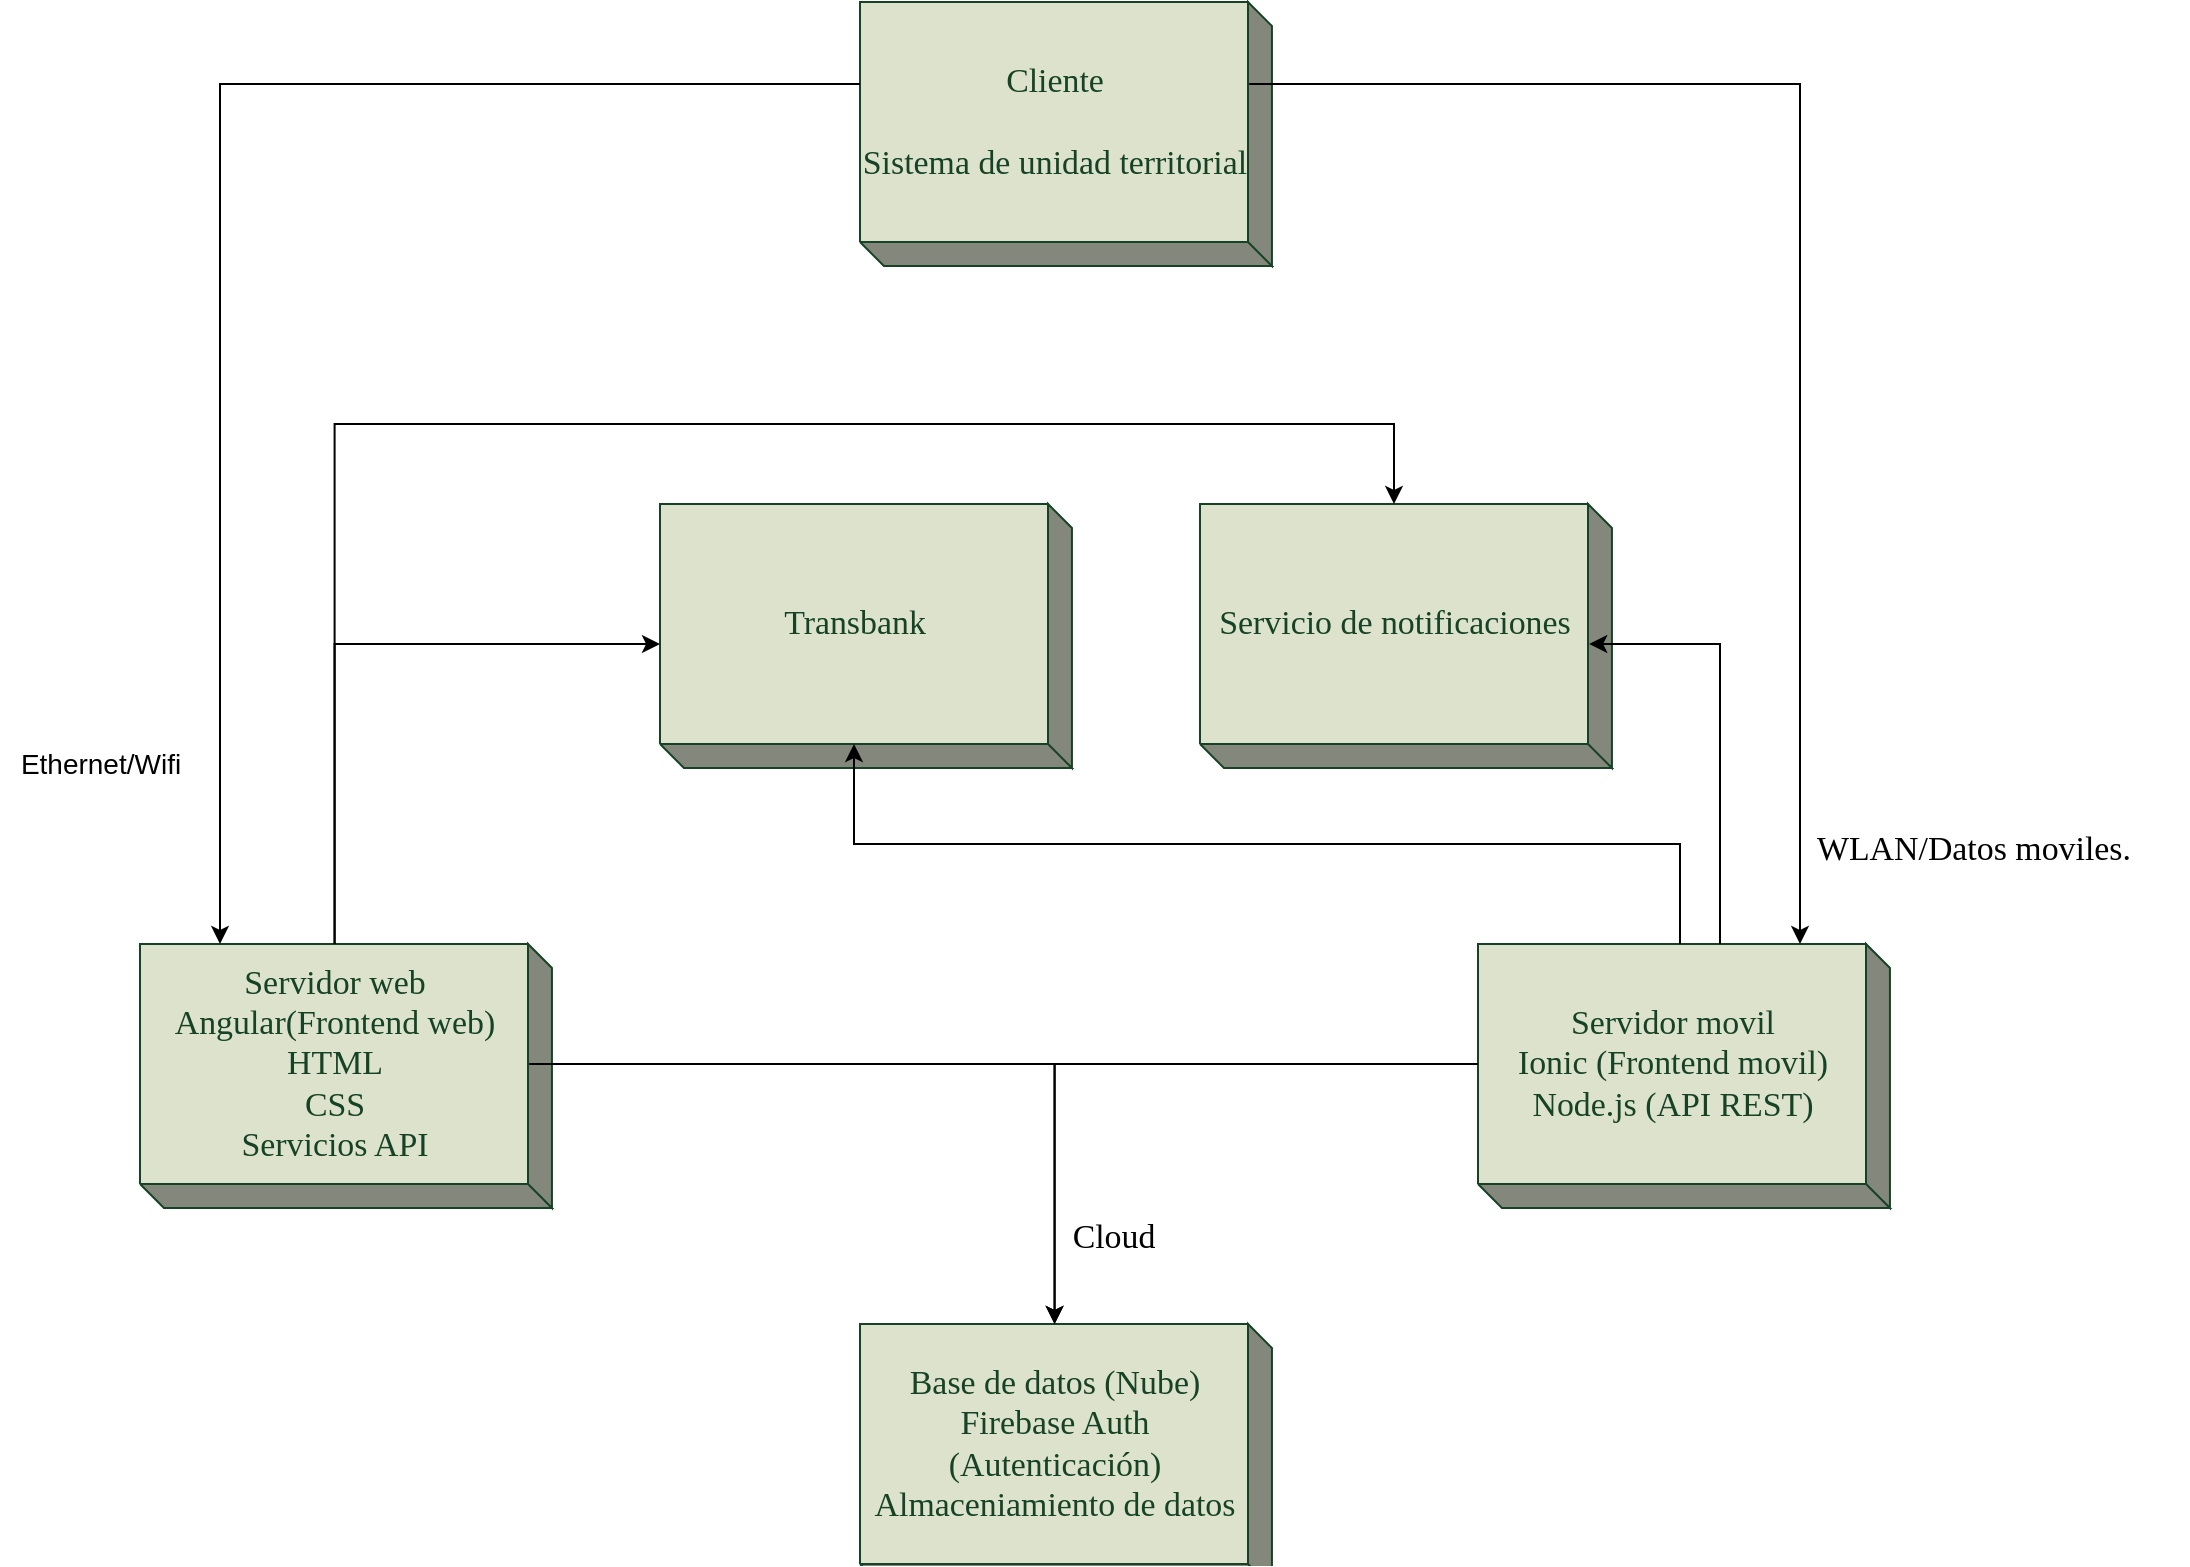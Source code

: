 <mxfile version="24.7.16">
  <diagram name="Página-1" id="Page-1">
    <mxGraphModel grid="1" page="1" gridSize="10" guides="1" tooltips="1" connect="1" arrows="1" fold="1" pageScale="1" pageWidth="827" pageHeight="1169" math="0" shadow="0">
      <root>
        <mxCell id="0" />
        <mxCell id="1" parent="0" />
        <UserObject label="" tags="Fondo" id="AkRJ-geDAVfX3eqc2Z65-32">
          <mxCell style="vsdxID=1;fillColor=none;gradientColor=none;strokeColor=none;points=[];labelBackgroundColor=none;rounded=0;html=1;whiteSpace=wrap;" vertex="1" parent="1">
            <mxGeometry x="-450" y="660" width="194" height="120" as="geometry" />
          </mxCell>
        </UserObject>
        <mxCell id="AkRJ-geDAVfX3eqc2Z65-33" style="vsdxID=2;fillColor=#84877b;gradientColor=none;shape=stencil(UzV2Ls5ILEhVNTIoLinKz04tz0wpyVA1dlE1MsrMy0gtyiwBslSNXVWNndPyi1LTi/JL81Ig/IJEkEoQKze/DGRCBUSfAUiHkUElhGdoAOG7QZTmZOYhKYVJkqUYr1IzPUNzNKNJU45fPUnOJs1w0lTjdQiQgYiktMycHEgcI8ujRypQCJIgjF0B);strokeColor=#164326;spacingTop=-3;spacingBottom=-3;spacingLeft=-3;spacingRight=-3;points=[];labelBackgroundColor=none;rounded=0;html=1;whiteSpace=wrap;" vertex="1" parent="AkRJ-geDAVfX3eqc2Z65-32">
          <mxGeometry width="194" height="120" as="geometry" />
        </mxCell>
        <mxCell id="AkRJ-geDAVfX3eqc2Z65-34" style="vsdxID=3;fillColor=#dde2cd;gradientColor=none;shape=stencil(nZBLDoAgDERP0z3SIyjew0SURgSD+Lu9kMZoXLhwN9O+tukAlrNpJg1SzDH4QW/URgNYgZTkjA4UkwJUgGXng+6DX1zLfmoymdXo17xh5zmRJ6Q42BWCfc2oJfdAr+Yv+AP9Cb7OJ3H/2JG1HNGz/84klThPVCc=);strokeColor=#164326;points=[];labelBackgroundColor=none;rounded=0;html=1;whiteSpace=wrap;" vertex="1" parent="AkRJ-geDAVfX3eqc2Z65-32">
          <mxGeometry width="194" height="120" as="geometry" />
        </mxCell>
        <mxCell id="AkRJ-geDAVfX3eqc2Z65-35" value="&lt;div style=&quot;font-size: 1px&quot;&gt;&lt;font style=&quot;font-size:16.93px;font-family:Calibri;color:#164326;direction:ltr;letter-spacing:0px;line-height:120%;opacity:1&quot;&gt;Servidor web&lt;br&gt;Angular(Frontend web)&lt;br&gt;HTML&lt;br&gt;CSS&lt;br&gt;Servicios API&lt;/font&gt;&lt;/div&gt;" style="text;vsdxID=1;fillColor=none;gradientColor=none;strokeColor=none;points=[];labelBackgroundColor=none;rounded=0;html=1;whiteSpace=wrap;verticalAlign=middle;align=center;overflow=width;;html=1;" vertex="1" parent="AkRJ-geDAVfX3eqc2Z65-32">
          <mxGeometry width="194.6" height="120" as="geometry" />
        </mxCell>
        <mxCell id="AkRJ-geDAVfX3eqc2Z65-81" value="&lt;font style=&quot;font-size: 14px;&quot;&gt;Ethernet/Wifi&lt;/font&gt;" style="text;html=1;align=center;verticalAlign=middle;resizable=0;points=[];autosize=1;strokeColor=none;fillColor=none;" vertex="1" parent="1">
          <mxGeometry x="-520" y="555" width="100" height="30" as="geometry" />
        </mxCell>
        <UserObject label="&lt;div style=&quot;font-size: 1px&quot;&gt;&lt;font style=&quot;font-size:16.93px;font-family:Calibri;color:#000000;direction:ltr;letter-spacing:0px;line-height:120%;opacity:1&quot;&gt;WLAN/Datos moviles.&lt;br/&gt;&lt;/font&gt;&lt;/div&gt;" tags="Fondo" id="AkRJ-geDAVfX3eqc2Z65-82">
          <mxCell style="verticalAlign=middle;align=center;overflow=width;vsdxID=17;fillColor=none;gradientColor=none;shape=stencil(nZBLDoAgDERP0z3SIyjew0SURgSD+Lu9kMZoXLhwN9O+tukAlrNpJg1SzDH4QW/URgNYgZTkjA4UkwJUgGXng+6DX1zLfmoymdXo17xh5zmRJ6Q42BWCfc2oJfdAr+Yv+AP9Cb7OJ3H/2JG1HNGz/84klThPVCc=);strokeColor=none;points=[];labelBackgroundColor=none;rounded=0;html=1;whiteSpace=wrap;" vertex="1" parent="1">
            <mxGeometry x="360" y="599" width="214" height="28" as="geometry" />
          </mxCell>
        </UserObject>
        <UserObject label="&lt;div style=&quot;font-size: 1px&quot;&gt;&lt;font style=&quot;font-size:16.93px;font-family:Calibri;color:#000000;direction:ltr;letter-spacing:0px;line-height:120%;opacity:1&quot;&gt;Cloud&lt;/font&gt;&lt;/div&gt;&lt;div style=&quot;font-size: 1px&quot;&gt;&lt;font style=&quot;font-size:16.93px;font-family:Calibri;color:#000000;direction:ltr;letter-spacing:0px;line-height:120%;opacity:1&quot;&gt;&lt;br&gt;&lt;/font&gt;&lt;/div&gt;" tags="Fondo" id="AkRJ-geDAVfX3eqc2Z65-83">
          <mxCell style="verticalAlign=middle;align=center;overflow=width;vsdxID=17;fillColor=none;gradientColor=none;shape=stencil(nZBLDoAgDERP0z3SIyjew0SURgSD+Lu9kMZoXLhwN9O+tukAlrNpJg1SzDH4QW/URgNYgZTkjA4UkwJUgGXng+6DX1zLfmoymdXo17xh5zmRJ6Q42BWCfc2oJfdAr+Yv+AP9Cb7OJ3H/2JG1HNGz/84klThPVCc=);strokeColor=none;points=[];labelBackgroundColor=none;rounded=0;html=1;whiteSpace=wrap;" vertex="1" parent="1">
            <mxGeometry x="-70" y="796" width="214" height="28" as="geometry" />
          </mxCell>
        </UserObject>
        <UserObject label="" tags="Fondo" id="kxKSI7Xxm7JILPNz0a0a-32">
          <mxCell style="vsdxID=1;fillColor=none;gradientColor=none;strokeColor=none;points=[];labelBackgroundColor=none;rounded=0;html=1;whiteSpace=wrap;" vertex="1" parent="1">
            <mxGeometry x="219" y="660" width="194" height="120" as="geometry" />
          </mxCell>
        </UserObject>
        <mxCell id="kxKSI7Xxm7JILPNz0a0a-33" style="vsdxID=2;fillColor=#84877b;gradientColor=none;shape=stencil(UzV2Ls5ILEhVNTIoLinKz04tz0wpyVA1dlE1MsrMy0gtyiwBslSNXVWNndPyi1LTi/JL81Ig/IJEkEoQKze/DGRCBUSfAUiHkUElhGdoAOG7QZTmZOYhKYVJkqUYr1IzPUNzNKNJU45fPUnOJs1w0lTjdQiQgYiktMycHEgcI8ujRypQCJIgjF0B);strokeColor=#164326;spacingTop=-3;spacingBottom=-3;spacingLeft=-3;spacingRight=-3;points=[];labelBackgroundColor=none;rounded=0;html=1;whiteSpace=wrap;" vertex="1" parent="kxKSI7Xxm7JILPNz0a0a-32">
          <mxGeometry width="194" height="120" as="geometry" />
        </mxCell>
        <mxCell id="kxKSI7Xxm7JILPNz0a0a-34" style="vsdxID=3;fillColor=#dde2cd;gradientColor=none;shape=stencil(nZBLDoAgDERP0z3SIyjew0SURgSD+Lu9kMZoXLhwN9O+tukAlrNpJg1SzDH4QW/URgNYgZTkjA4UkwJUgGXng+6DX1zLfmoymdXo17xh5zmRJ6Q42BWCfc2oJfdAr+Yv+AP9Cb7OJ3H/2JG1HNGz/84klThPVCc=);strokeColor=#164326;points=[];labelBackgroundColor=none;rounded=0;html=1;whiteSpace=wrap;" vertex="1" parent="kxKSI7Xxm7JILPNz0a0a-32">
          <mxGeometry width="194" height="120" as="geometry" />
        </mxCell>
        <mxCell id="kxKSI7Xxm7JILPNz0a0a-35" value="&lt;div style=&quot;font-size: 1px&quot;&gt;&lt;font style=&quot;font-size:16.93px;font-family:Calibri;color:#164326;direction:ltr;letter-spacing:0px;line-height:120%;opacity:1&quot;&gt;Servidor movil&lt;br&gt;Ionic (Frontend movil)&lt;/font&gt;&lt;/div&gt;&lt;div style=&quot;font-size: 1px&quot;&gt;&lt;font style=&quot;font-size:16.93px;font-family:Calibri;color:#164326;direction:ltr;letter-spacing:0px;line-height:120%;opacity:1&quot;&gt;Node.js (API REST)&lt;/font&gt;&lt;/div&gt;" style="text;vsdxID=1;fillColor=none;gradientColor=none;strokeColor=none;points=[];labelBackgroundColor=none;rounded=0;html=1;whiteSpace=wrap;verticalAlign=middle;align=center;overflow=width;;html=1;" vertex="1" parent="kxKSI7Xxm7JILPNz0a0a-32">
          <mxGeometry width="194.6" height="120" as="geometry" />
        </mxCell>
        <UserObject label="" tags="Fondo" id="kxKSI7Xxm7JILPNz0a0a-41">
          <mxCell style="vsdxID=1;fillColor=none;gradientColor=none;strokeColor=none;points=[];labelBackgroundColor=none;rounded=0;html=1;whiteSpace=wrap;" vertex="1" parent="1">
            <mxGeometry x="80" y="440" width="194" height="120" as="geometry" />
          </mxCell>
        </UserObject>
        <mxCell id="kxKSI7Xxm7JILPNz0a0a-42" style="vsdxID=2;fillColor=#84877b;gradientColor=none;shape=stencil(UzV2Ls5ILEhVNTIoLinKz04tz0wpyVA1dlE1MsrMy0gtyiwBslSNXVWNndPyi1LTi/JL81Ig/IJEkEoQKze/DGRCBUSfAUiHkUElhGdoAOG7QZTmZOYhKYVJkqUYr1IzPUNzNKNJU45fPUnOJs1w0lTjdQiQgYiktMycHEgcI8ujRypQCJIgjF0B);strokeColor=#164326;spacingTop=-3;spacingBottom=-3;spacingLeft=-3;spacingRight=-3;points=[];labelBackgroundColor=none;rounded=0;html=1;whiteSpace=wrap;" vertex="1" parent="kxKSI7Xxm7JILPNz0a0a-41">
          <mxGeometry width="194" height="120" as="geometry" />
        </mxCell>
        <mxCell id="kxKSI7Xxm7JILPNz0a0a-43" style="vsdxID=3;fillColor=#dde2cd;gradientColor=none;shape=stencil(nZBLDoAgDERP0z3SIyjew0SURgSD+Lu9kMZoXLhwN9O+tukAlrNpJg1SzDH4QW/URgNYgZTkjA4UkwJUgGXng+6DX1zLfmoymdXo17xh5zmRJ6Q42BWCfc2oJfdAr+Yv+AP9Cb7OJ3H/2JG1HNGz/84klThPVCc=);strokeColor=#164326;points=[];labelBackgroundColor=none;rounded=0;html=1;whiteSpace=wrap;" vertex="1" parent="kxKSI7Xxm7JILPNz0a0a-41">
          <mxGeometry width="194" height="120" as="geometry" />
        </mxCell>
        <mxCell id="kxKSI7Xxm7JILPNz0a0a-44" value="&lt;div style=&quot;&quot;&gt;&lt;font face=&quot;Calibri&quot; color=&quot;#164326&quot;&gt;&lt;span style=&quot;font-size: 16.93px;&quot;&gt;Servicio de notificaciones&lt;/span&gt;&lt;/font&gt;&lt;/div&gt;" style="text;vsdxID=1;fillColor=none;gradientColor=none;strokeColor=none;points=[];labelBackgroundColor=none;rounded=0;html=1;whiteSpace=wrap;verticalAlign=middle;align=center;overflow=width;;html=1;" vertex="1" parent="kxKSI7Xxm7JILPNz0a0a-41">
          <mxGeometry width="194.6" height="120" as="geometry" />
        </mxCell>
        <UserObject label="" tags="Fondo" id="kxKSI7Xxm7JILPNz0a0a-45">
          <mxCell style="vsdxID=1;fillColor=none;gradientColor=none;strokeColor=none;points=[];labelBackgroundColor=none;rounded=0;html=1;whiteSpace=wrap;" vertex="1" parent="1">
            <mxGeometry x="-190" y="440" width="194" height="120" as="geometry" />
          </mxCell>
        </UserObject>
        <mxCell id="kxKSI7Xxm7JILPNz0a0a-46" style="vsdxID=2;fillColor=#84877b;gradientColor=none;shape=stencil(UzV2Ls5ILEhVNTIoLinKz04tz0wpyVA1dlE1MsrMy0gtyiwBslSNXVWNndPyi1LTi/JL81Ig/IJEkEoQKze/DGRCBUSfAUiHkUElhGdoAOG7QZTmZOYhKYVJkqUYr1IzPUNzNKNJU45fPUnOJs1w0lTjdQiQgYiktMycHEgcI8ujRypQCJIgjF0B);strokeColor=#164326;spacingTop=-3;spacingBottom=-3;spacingLeft=-3;spacingRight=-3;points=[];labelBackgroundColor=none;rounded=0;html=1;whiteSpace=wrap;" vertex="1" parent="kxKSI7Xxm7JILPNz0a0a-45">
          <mxGeometry width="194" height="120" as="geometry" />
        </mxCell>
        <mxCell id="kxKSI7Xxm7JILPNz0a0a-47" style="vsdxID=3;fillColor=#dde2cd;gradientColor=none;shape=stencil(nZBLDoAgDERP0z3SIyjew0SURgSD+Lu9kMZoXLhwN9O+tukAlrNpJg1SzDH4QW/URgNYgZTkjA4UkwJUgGXng+6DX1zLfmoymdXo17xh5zmRJ6Q42BWCfc2oJfdAr+Yv+AP9Cb7OJ3H/2JG1HNGz/84klThPVCc=);strokeColor=#164326;points=[];labelBackgroundColor=none;rounded=0;html=1;whiteSpace=wrap;" vertex="1" parent="kxKSI7Xxm7JILPNz0a0a-45">
          <mxGeometry width="194" height="120" as="geometry" />
        </mxCell>
        <mxCell id="kxKSI7Xxm7JILPNz0a0a-48" value="&lt;div style=&quot;&quot;&gt;&lt;font face=&quot;Calibri&quot; color=&quot;#164326&quot;&gt;&lt;span style=&quot;font-size: 16.93px;&quot;&gt;Transbank&lt;/span&gt;&lt;/font&gt;&lt;/div&gt;" style="text;vsdxID=1;fillColor=none;gradientColor=none;strokeColor=none;points=[];labelBackgroundColor=none;rounded=0;html=1;whiteSpace=wrap;verticalAlign=middle;align=center;overflow=width;;html=1;" vertex="1" parent="kxKSI7Xxm7JILPNz0a0a-45">
          <mxGeometry width="194.6" height="120" as="geometry" />
        </mxCell>
        <UserObject label="" tags="Fondo" id="kxKSI7Xxm7JILPNz0a0a-51">
          <mxCell style="vsdxID=1;fillColor=none;gradientColor=none;strokeColor=none;points=[];labelBackgroundColor=none;rounded=0;html=1;whiteSpace=wrap;" vertex="1" parent="1">
            <mxGeometry x="-90" y="189" width="194" height="120" as="geometry" />
          </mxCell>
        </UserObject>
        <mxCell id="kxKSI7Xxm7JILPNz0a0a-52" style="vsdxID=2;fillColor=#84877b;gradientColor=none;shape=stencil(UzV2Ls5ILEhVNTIoLinKz04tz0wpyVA1dlE1MsrMy0gtyiwBslSNXVWNndPyi1LTi/JL81Ig/IJEkEoQKze/DGRCBUSfAUiHkUElhGdoAOG7QZTmZOYhKYVJkqUYr1IzPUNzNKNJU45fPUnOJs1w0lTjdQiQgYiktMycHEgcI8ujRypQCJIgjF0B);strokeColor=#164326;spacingTop=-3;spacingBottom=-3;spacingLeft=-3;spacingRight=-3;points=[];labelBackgroundColor=none;rounded=0;html=1;whiteSpace=wrap;" vertex="1" parent="kxKSI7Xxm7JILPNz0a0a-51">
          <mxGeometry width="194" height="120" as="geometry" />
        </mxCell>
        <mxCell id="kxKSI7Xxm7JILPNz0a0a-53" style="vsdxID=3;fillColor=#dde2cd;gradientColor=none;shape=stencil(nZBLDoAgDERP0z3SIyjew0SURgSD+Lu9kMZoXLhwN9O+tukAlrNpJg1SzDH4QW/URgNYgZTkjA4UkwJUgGXng+6DX1zLfmoymdXo17xh5zmRJ6Q42BWCfc2oJfdAr+Yv+AP9Cb7OJ3H/2JG1HNGz/84klThPVCc=);strokeColor=#164326;points=[];labelBackgroundColor=none;rounded=0;html=1;whiteSpace=wrap;" vertex="1" parent="kxKSI7Xxm7JILPNz0a0a-51">
          <mxGeometry width="194" height="120" as="geometry" />
        </mxCell>
        <mxCell id="kxKSI7Xxm7JILPNz0a0a-54" value="&lt;div style=&quot;font-size: 1px&quot;&gt;&lt;font style=&quot;font-size:16.93px;font-family:Calibri;color:#164326;direction:ltr;letter-spacing:0px;line-height:120%;opacity:1&quot;&gt;Cliente&lt;br&gt;&lt;br&gt;Sistema de unidad territorial&lt;br&gt;&lt;/font&gt;&lt;/div&gt;" style="text;vsdxID=1;fillColor=none;gradientColor=none;strokeColor=none;points=[];labelBackgroundColor=none;rounded=0;html=1;whiteSpace=wrap;verticalAlign=middle;align=center;overflow=width;;html=1;" vertex="1" parent="kxKSI7Xxm7JILPNz0a0a-51">
          <mxGeometry width="194.6" height="120" as="geometry" />
        </mxCell>
        <UserObject label="" tags="Fondo" id="kxKSI7Xxm7JILPNz0a0a-55">
          <mxCell style="vsdxID=1;fillColor=none;gradientColor=none;strokeColor=none;points=[];labelBackgroundColor=none;rounded=0;html=1;whiteSpace=wrap;" vertex="1" parent="1">
            <mxGeometry x="-90" y="850" width="194" height="120" as="geometry" />
          </mxCell>
        </UserObject>
        <mxCell id="kxKSI7Xxm7JILPNz0a0a-56" style="vsdxID=2;fillColor=#84877b;gradientColor=none;shape=stencil(UzV2Ls5ILEhVNTIoLinKz04tz0wpyVA1dlE1MsrMy0gtyiwBslSNXVWNndPyi1LTi/JL81Ig/IJEkEoQKze/DGRCBUSfAUiHkUElhGdoAOG7QZTmZOYhKYVJkqUYr1IzPUNzNKNJU45fPUnOJs1w0lTjdQiQgYiktMycHEgcI8ujRypQCJIgjF0B);strokeColor=#164326;spacingTop=-3;spacingBottom=-3;spacingLeft=-3;spacingRight=-3;points=[];labelBackgroundColor=none;rounded=0;html=1;whiteSpace=wrap;" vertex="1" parent="kxKSI7Xxm7JILPNz0a0a-55">
          <mxGeometry width="194" height="120" as="geometry" />
        </mxCell>
        <mxCell id="kxKSI7Xxm7JILPNz0a0a-57" style="vsdxID=3;fillColor=#dde2cd;gradientColor=none;shape=stencil(nZBLDoAgDERP0z3SIyjew0SURgSD+Lu9kMZoXLhwN9O+tukAlrNpJg1SzDH4QW/URgNYgZTkjA4UkwJUgGXng+6DX1zLfmoymdXo17xh5zmRJ6Q42BWCfc2oJfdAr+Yv+AP9Cb7OJ3H/2JG1HNGz/84klThPVCc=);strokeColor=#164326;points=[];labelBackgroundColor=none;rounded=0;html=1;whiteSpace=wrap;" vertex="1" parent="kxKSI7Xxm7JILPNz0a0a-55">
          <mxGeometry width="194" height="120" as="geometry" />
        </mxCell>
        <mxCell id="kxKSI7Xxm7JILPNz0a0a-58" value="&lt;font face=&quot;Calibri&quot; color=&quot;#164326&quot;&gt;&lt;span style=&quot;font-size: 16.93px;&quot;&gt;Base de datos (Nube)&lt;/span&gt;&lt;/font&gt;&lt;div&gt;&lt;font face=&quot;Calibri&quot; color=&quot;#164326&quot;&gt;&lt;span style=&quot;font-size: 16.93px;&quot;&gt;Firebase Auth (Autenticación)&lt;/span&gt;&lt;/font&gt;&lt;/div&gt;&lt;div&gt;&lt;font face=&quot;Calibri&quot; color=&quot;#164326&quot;&gt;&lt;span style=&quot;font-size: 16.93px;&quot;&gt;Almaceniamiento de datos&lt;/span&gt;&lt;/font&gt;&lt;/div&gt;" style="text;vsdxID=1;fillColor=none;gradientColor=none;strokeColor=none;points=[];labelBackgroundColor=none;rounded=0;html=1;whiteSpace=wrap;verticalAlign=middle;align=center;overflow=width;;html=1;" vertex="1" parent="kxKSI7Xxm7JILPNz0a0a-55">
          <mxGeometry width="194.6" height="120" as="geometry" />
        </mxCell>
        <mxCell id="kxKSI7Xxm7JILPNz0a0a-59" style="edgeStyle=orthogonalEdgeStyle;rounded=0;orthogonalLoop=1;jettySize=auto;html=1;" edge="1" parent="1" source="kxKSI7Xxm7JILPNz0a0a-54" target="AkRJ-geDAVfX3eqc2Z65-35">
          <mxGeometry relative="1" as="geometry">
            <Array as="points">
              <mxPoint x="-410" y="230" />
            </Array>
          </mxGeometry>
        </mxCell>
        <mxCell id="kxKSI7Xxm7JILPNz0a0a-60" style="edgeStyle=orthogonalEdgeStyle;rounded=0;orthogonalLoop=1;jettySize=auto;html=1;" edge="1" parent="1" source="kxKSI7Xxm7JILPNz0a0a-54" target="kxKSI7Xxm7JILPNz0a0a-35">
          <mxGeometry relative="1" as="geometry">
            <Array as="points">
              <mxPoint x="380" y="230" />
            </Array>
          </mxGeometry>
        </mxCell>
        <mxCell id="kxKSI7Xxm7JILPNz0a0a-61" style="edgeStyle=orthogonalEdgeStyle;rounded=0;orthogonalLoop=1;jettySize=auto;html=1;" edge="1" parent="1" source="AkRJ-geDAVfX3eqc2Z65-35" target="kxKSI7Xxm7JILPNz0a0a-58">
          <mxGeometry relative="1" as="geometry" />
        </mxCell>
        <mxCell id="kxKSI7Xxm7JILPNz0a0a-62" style="edgeStyle=orthogonalEdgeStyle;rounded=0;orthogonalLoop=1;jettySize=auto;html=1;" edge="1" parent="1" source="kxKSI7Xxm7JILPNz0a0a-35" target="kxKSI7Xxm7JILPNz0a0a-58">
          <mxGeometry relative="1" as="geometry" />
        </mxCell>
        <mxCell id="kxKSI7Xxm7JILPNz0a0a-65" style="edgeStyle=orthogonalEdgeStyle;rounded=0;orthogonalLoop=1;jettySize=auto;html=1;" edge="1" parent="1" source="kxKSI7Xxm7JILPNz0a0a-35" target="kxKSI7Xxm7JILPNz0a0a-44">
          <mxGeometry relative="1" as="geometry">
            <Array as="points">
              <mxPoint x="340" y="510" />
            </Array>
          </mxGeometry>
        </mxCell>
        <mxCell id="kxKSI7Xxm7JILPNz0a0a-66" style="edgeStyle=orthogonalEdgeStyle;rounded=0;orthogonalLoop=1;jettySize=auto;html=1;" edge="1" parent="1" source="AkRJ-geDAVfX3eqc2Z65-35" target="kxKSI7Xxm7JILPNz0a0a-48">
          <mxGeometry relative="1" as="geometry">
            <Array as="points">
              <mxPoint x="-353" y="510" />
            </Array>
          </mxGeometry>
        </mxCell>
        <mxCell id="kxKSI7Xxm7JILPNz0a0a-68" style="edgeStyle=orthogonalEdgeStyle;rounded=0;orthogonalLoop=1;jettySize=auto;html=1;" edge="1" parent="1" source="AkRJ-geDAVfX3eqc2Z65-35" target="kxKSI7Xxm7JILPNz0a0a-44">
          <mxGeometry relative="1" as="geometry">
            <Array as="points">
              <mxPoint x="-353" y="400" />
              <mxPoint x="177" y="400" />
            </Array>
          </mxGeometry>
        </mxCell>
        <mxCell id="kxKSI7Xxm7JILPNz0a0a-69" style="edgeStyle=orthogonalEdgeStyle;rounded=0;orthogonalLoop=1;jettySize=auto;html=1;" edge="1" parent="1" source="kxKSI7Xxm7JILPNz0a0a-35" target="kxKSI7Xxm7JILPNz0a0a-48">
          <mxGeometry relative="1" as="geometry">
            <Array as="points">
              <mxPoint x="320" y="610" />
              <mxPoint x="-93" y="610" />
            </Array>
          </mxGeometry>
        </mxCell>
      </root>
    </mxGraphModel>
  </diagram>
</mxfile>
